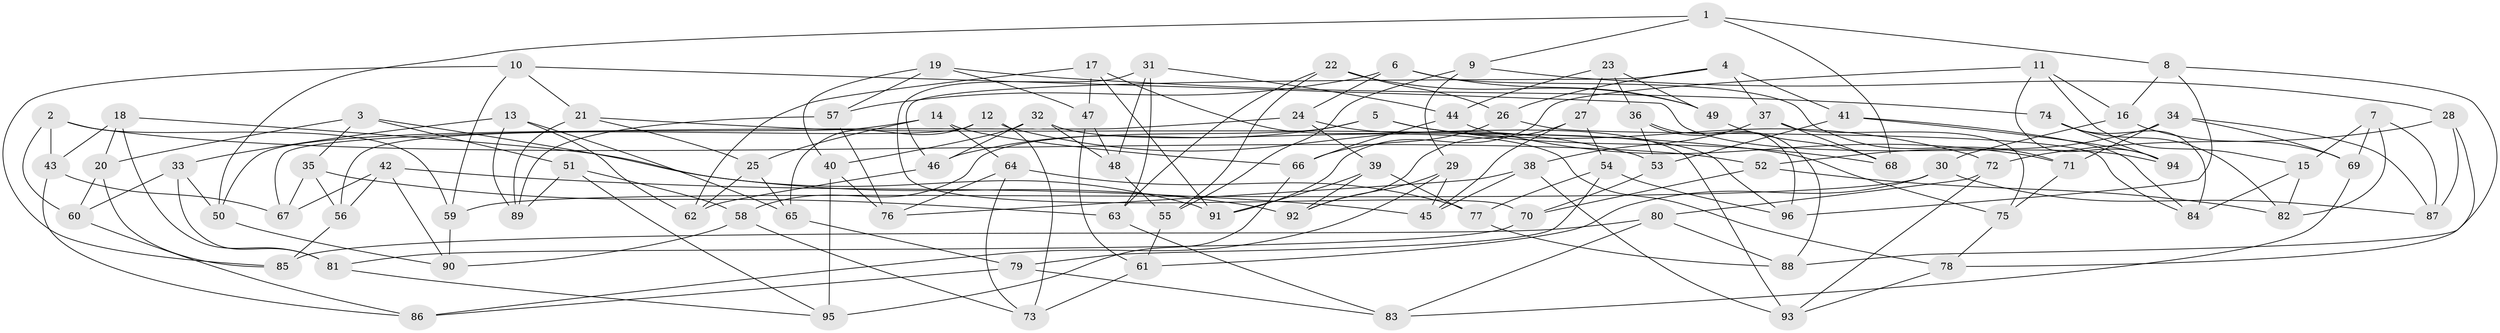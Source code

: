 // coarse degree distribution, {7: 0.05128205128205128, 10: 0.07692307692307693, 8: 0.10256410256410256, 9: 0.05128205128205128, 4: 0.4358974358974359, 6: 0.05128205128205128, 11: 0.05128205128205128, 12: 0.02564102564102564, 5: 0.05128205128205128, 3: 0.10256410256410256}
// Generated by graph-tools (version 1.1) at 2025/53/03/04/25 22:53:40]
// undirected, 96 vertices, 192 edges
graph export_dot {
  node [color=gray90,style=filled];
  1;
  2;
  3;
  4;
  5;
  6;
  7;
  8;
  9;
  10;
  11;
  12;
  13;
  14;
  15;
  16;
  17;
  18;
  19;
  20;
  21;
  22;
  23;
  24;
  25;
  26;
  27;
  28;
  29;
  30;
  31;
  32;
  33;
  34;
  35;
  36;
  37;
  38;
  39;
  40;
  41;
  42;
  43;
  44;
  45;
  46;
  47;
  48;
  49;
  50;
  51;
  52;
  53;
  54;
  55;
  56;
  57;
  58;
  59;
  60;
  61;
  62;
  63;
  64;
  65;
  66;
  67;
  68;
  69;
  70;
  71;
  72;
  73;
  74;
  75;
  76;
  77;
  78;
  79;
  80;
  81;
  82;
  83;
  84;
  85;
  86;
  87;
  88;
  89;
  90;
  91;
  92;
  93;
  94;
  95;
  96;
  1 -- 50;
  1 -- 8;
  1 -- 68;
  1 -- 9;
  2 -- 43;
  2 -- 59;
  2 -- 52;
  2 -- 60;
  3 -- 91;
  3 -- 51;
  3 -- 35;
  3 -- 20;
  4 -- 26;
  4 -- 41;
  4 -- 37;
  4 -- 46;
  5 -- 46;
  5 -- 68;
  5 -- 58;
  5 -- 72;
  6 -- 71;
  6 -- 49;
  6 -- 57;
  6 -- 24;
  7 -- 15;
  7 -- 82;
  7 -- 69;
  7 -- 87;
  8 -- 16;
  8 -- 96;
  8 -- 88;
  9 -- 28;
  9 -- 55;
  9 -- 29;
  10 -- 59;
  10 -- 21;
  10 -- 94;
  10 -- 85;
  11 -- 16;
  11 -- 91;
  11 -- 94;
  11 -- 15;
  12 -- 65;
  12 -- 73;
  12 -- 56;
  12 -- 53;
  13 -- 33;
  13 -- 89;
  13 -- 65;
  13 -- 62;
  14 -- 25;
  14 -- 66;
  14 -- 50;
  14 -- 64;
  15 -- 82;
  15 -- 84;
  16 -- 69;
  16 -- 30;
  17 -- 62;
  17 -- 91;
  17 -- 93;
  17 -- 47;
  18 -- 20;
  18 -- 81;
  18 -- 43;
  18 -- 92;
  19 -- 74;
  19 -- 57;
  19 -- 40;
  19 -- 47;
  20 -- 85;
  20 -- 60;
  21 -- 75;
  21 -- 25;
  21 -- 89;
  22 -- 63;
  22 -- 49;
  22 -- 26;
  22 -- 55;
  23 -- 49;
  23 -- 27;
  23 -- 44;
  23 -- 36;
  24 -- 96;
  24 -- 39;
  24 -- 67;
  25 -- 62;
  25 -- 65;
  26 -- 84;
  26 -- 66;
  27 -- 45;
  27 -- 54;
  27 -- 92;
  28 -- 78;
  28 -- 87;
  28 -- 72;
  29 -- 45;
  29 -- 92;
  29 -- 86;
  30 -- 59;
  30 -- 87;
  30 -- 61;
  31 -- 48;
  31 -- 70;
  31 -- 63;
  31 -- 44;
  32 -- 48;
  32 -- 40;
  32 -- 46;
  32 -- 78;
  33 -- 81;
  33 -- 60;
  33 -- 50;
  34 -- 71;
  34 -- 69;
  34 -- 87;
  34 -- 52;
  35 -- 56;
  35 -- 67;
  35 -- 63;
  36 -- 96;
  36 -- 53;
  36 -- 88;
  37 -- 68;
  37 -- 38;
  37 -- 75;
  38 -- 76;
  38 -- 45;
  38 -- 93;
  39 -- 91;
  39 -- 92;
  39 -- 77;
  40 -- 76;
  40 -- 95;
  41 -- 53;
  41 -- 94;
  41 -- 84;
  42 -- 67;
  42 -- 45;
  42 -- 56;
  42 -- 90;
  43 -- 67;
  43 -- 86;
  44 -- 66;
  44 -- 71;
  46 -- 62;
  47 -- 61;
  47 -- 48;
  48 -- 55;
  49 -- 68;
  50 -- 90;
  51 -- 89;
  51 -- 95;
  51 -- 58;
  52 -- 82;
  52 -- 70;
  53 -- 70;
  54 -- 77;
  54 -- 79;
  54 -- 96;
  55 -- 61;
  56 -- 85;
  57 -- 76;
  57 -- 89;
  58 -- 90;
  58 -- 73;
  59 -- 90;
  60 -- 86;
  61 -- 73;
  63 -- 83;
  64 -- 77;
  64 -- 73;
  64 -- 76;
  65 -- 79;
  66 -- 95;
  69 -- 83;
  70 -- 81;
  71 -- 75;
  72 -- 80;
  72 -- 93;
  74 -- 82;
  74 -- 94;
  74 -- 84;
  75 -- 78;
  77 -- 88;
  78 -- 93;
  79 -- 83;
  79 -- 86;
  80 -- 88;
  80 -- 83;
  80 -- 85;
  81 -- 95;
}
